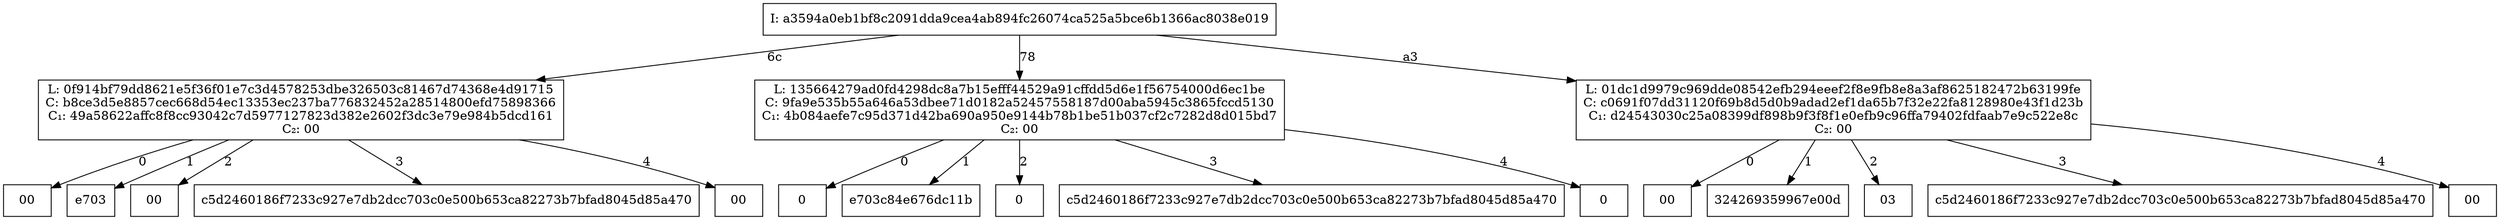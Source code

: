 digraph D {
node [shape=rect]
internal [label="I: a3594a0eb1bf8c2091dda9cea4ab894fc26074ca525a5bce6b1366ac8038e019"]
leaf6c [label="L: 0f914bf79dd8621e5f36f01e7c3d4578253dbe326503c81467d74368e4d91715
C: b8ce3d5e8857cec668d54ec13353ec237ba776832452a28514800efd75898366
C₁: 49a58622affc8f8cc93042c7d5977127823d382e2602f3dc3e79e984b5dcd161
C₂: 00"]
internal -> leaf6c [label="6c"]
val6c0 [label="00"]
leaf6c -> val6c0 [label=0]
val6c1 [label="e703"]
leaf6c -> val6c1 [label=1]
val6c2 [label="00"]
leaf6c -> val6c2 [label=2]
val6c3 [label="c5d2460186f7233c927e7db2dcc703c0e500b653ca82273b7bfad8045d85a470"]
leaf6c -> val6c3 [label=3]
val6c4 [label="00"]
leaf6c -> val6c4 [label=4]
leaf78 [label="L: 135664279ad0fd4298dc8a7b15efff44529a91cffdd5d6e1f56754000d6ec1be
C: 9fa9e535b55a646a53dbee71d0182a52457558187d00aba5945c3865fccd5130
C₁: 4b084aefe7c95d371d42ba690a950e9144b78b1be51b037cf2c7282d8d015bd7
C₂: 00"]
internal -> leaf78 [label="78"]
val780 [label="0"]
leaf78 -> val780 [label=0]
val781 [label="e703c84e676dc11b"]
leaf78 -> val781 [label=1]
val782 [label="0"]
leaf78 -> val782 [label=2]
val783 [label="c5d2460186f7233c927e7db2dcc703c0e500b653ca82273b7bfad8045d85a470"]
leaf78 -> val783 [label=3]
val784 [label="0"]
leaf78 -> val784 [label=4]
leafa3 [label="L: 01dc1d9979c969dde08542efb294eeef2f8e9fb8e8a3af8625182472b63199fe
C: c0691f07dd31120f69b8d5d0b9adad2ef1da65b7f32e22fa8128980e43f1d23b
C₁: d24543030c25a08399df898b9f3f8f1e0efb9c96ffa79402fdfaab7e9c522e8c
C₂: 00"]
internal -> leafa3 [label="a3"]
vala30 [label="00"]
leafa3 -> vala30 [label=0]
vala31 [label="324269359967e00d"]
leafa3 -> vala31 [label=1]
vala32 [label="03"]
leafa3 -> vala32 [label=2]
vala33 [label="c5d2460186f7233c927e7db2dcc703c0e500b653ca82273b7bfad8045d85a470"]
leafa3 -> vala33 [label=3]
vala34 [label="00"]
leafa3 -> vala34 [label=4]
}
